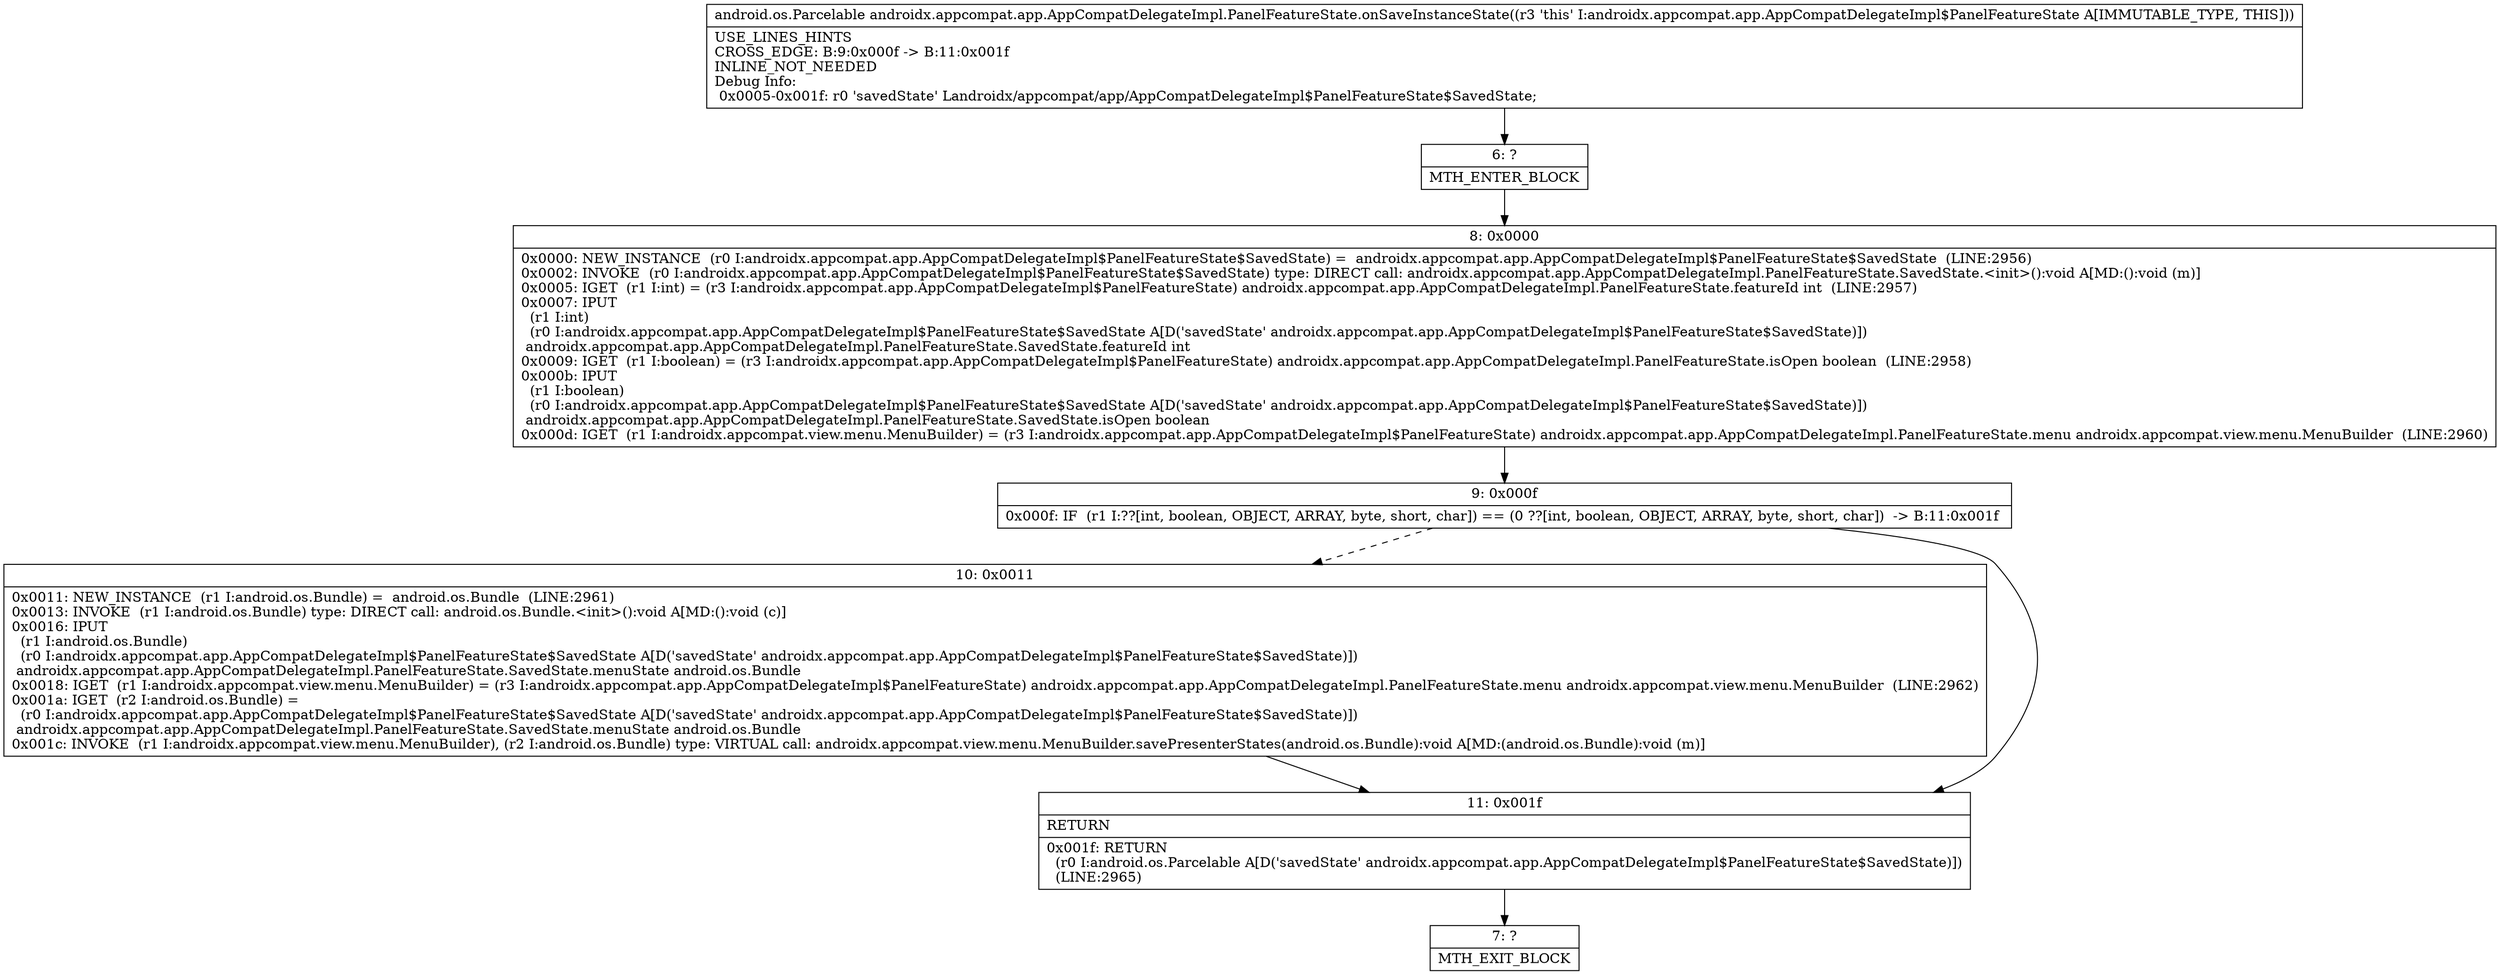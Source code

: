 digraph "CFG forandroidx.appcompat.app.AppCompatDelegateImpl.PanelFeatureState.onSaveInstanceState()Landroid\/os\/Parcelable;" {
Node_6 [shape=record,label="{6\:\ ?|MTH_ENTER_BLOCK\l}"];
Node_8 [shape=record,label="{8\:\ 0x0000|0x0000: NEW_INSTANCE  (r0 I:androidx.appcompat.app.AppCompatDelegateImpl$PanelFeatureState$SavedState) =  androidx.appcompat.app.AppCompatDelegateImpl$PanelFeatureState$SavedState  (LINE:2956)\l0x0002: INVOKE  (r0 I:androidx.appcompat.app.AppCompatDelegateImpl$PanelFeatureState$SavedState) type: DIRECT call: androidx.appcompat.app.AppCompatDelegateImpl.PanelFeatureState.SavedState.\<init\>():void A[MD:():void (m)]\l0x0005: IGET  (r1 I:int) = (r3 I:androidx.appcompat.app.AppCompatDelegateImpl$PanelFeatureState) androidx.appcompat.app.AppCompatDelegateImpl.PanelFeatureState.featureId int  (LINE:2957)\l0x0007: IPUT  \l  (r1 I:int)\l  (r0 I:androidx.appcompat.app.AppCompatDelegateImpl$PanelFeatureState$SavedState A[D('savedState' androidx.appcompat.app.AppCompatDelegateImpl$PanelFeatureState$SavedState)])\l androidx.appcompat.app.AppCompatDelegateImpl.PanelFeatureState.SavedState.featureId int \l0x0009: IGET  (r1 I:boolean) = (r3 I:androidx.appcompat.app.AppCompatDelegateImpl$PanelFeatureState) androidx.appcompat.app.AppCompatDelegateImpl.PanelFeatureState.isOpen boolean  (LINE:2958)\l0x000b: IPUT  \l  (r1 I:boolean)\l  (r0 I:androidx.appcompat.app.AppCompatDelegateImpl$PanelFeatureState$SavedState A[D('savedState' androidx.appcompat.app.AppCompatDelegateImpl$PanelFeatureState$SavedState)])\l androidx.appcompat.app.AppCompatDelegateImpl.PanelFeatureState.SavedState.isOpen boolean \l0x000d: IGET  (r1 I:androidx.appcompat.view.menu.MenuBuilder) = (r3 I:androidx.appcompat.app.AppCompatDelegateImpl$PanelFeatureState) androidx.appcompat.app.AppCompatDelegateImpl.PanelFeatureState.menu androidx.appcompat.view.menu.MenuBuilder  (LINE:2960)\l}"];
Node_9 [shape=record,label="{9\:\ 0x000f|0x000f: IF  (r1 I:??[int, boolean, OBJECT, ARRAY, byte, short, char]) == (0 ??[int, boolean, OBJECT, ARRAY, byte, short, char])  \-\> B:11:0x001f \l}"];
Node_10 [shape=record,label="{10\:\ 0x0011|0x0011: NEW_INSTANCE  (r1 I:android.os.Bundle) =  android.os.Bundle  (LINE:2961)\l0x0013: INVOKE  (r1 I:android.os.Bundle) type: DIRECT call: android.os.Bundle.\<init\>():void A[MD:():void (c)]\l0x0016: IPUT  \l  (r1 I:android.os.Bundle)\l  (r0 I:androidx.appcompat.app.AppCompatDelegateImpl$PanelFeatureState$SavedState A[D('savedState' androidx.appcompat.app.AppCompatDelegateImpl$PanelFeatureState$SavedState)])\l androidx.appcompat.app.AppCompatDelegateImpl.PanelFeatureState.SavedState.menuState android.os.Bundle \l0x0018: IGET  (r1 I:androidx.appcompat.view.menu.MenuBuilder) = (r3 I:androidx.appcompat.app.AppCompatDelegateImpl$PanelFeatureState) androidx.appcompat.app.AppCompatDelegateImpl.PanelFeatureState.menu androidx.appcompat.view.menu.MenuBuilder  (LINE:2962)\l0x001a: IGET  (r2 I:android.os.Bundle) = \l  (r0 I:androidx.appcompat.app.AppCompatDelegateImpl$PanelFeatureState$SavedState A[D('savedState' androidx.appcompat.app.AppCompatDelegateImpl$PanelFeatureState$SavedState)])\l androidx.appcompat.app.AppCompatDelegateImpl.PanelFeatureState.SavedState.menuState android.os.Bundle \l0x001c: INVOKE  (r1 I:androidx.appcompat.view.menu.MenuBuilder), (r2 I:android.os.Bundle) type: VIRTUAL call: androidx.appcompat.view.menu.MenuBuilder.savePresenterStates(android.os.Bundle):void A[MD:(android.os.Bundle):void (m)]\l}"];
Node_11 [shape=record,label="{11\:\ 0x001f|RETURN\l|0x001f: RETURN  \l  (r0 I:android.os.Parcelable A[D('savedState' androidx.appcompat.app.AppCompatDelegateImpl$PanelFeatureState$SavedState)])\l  (LINE:2965)\l}"];
Node_7 [shape=record,label="{7\:\ ?|MTH_EXIT_BLOCK\l}"];
MethodNode[shape=record,label="{android.os.Parcelable androidx.appcompat.app.AppCompatDelegateImpl.PanelFeatureState.onSaveInstanceState((r3 'this' I:androidx.appcompat.app.AppCompatDelegateImpl$PanelFeatureState A[IMMUTABLE_TYPE, THIS]))  | USE_LINES_HINTS\lCROSS_EDGE: B:9:0x000f \-\> B:11:0x001f\lINLINE_NOT_NEEDED\lDebug Info:\l  0x0005\-0x001f: r0 'savedState' Landroidx\/appcompat\/app\/AppCompatDelegateImpl$PanelFeatureState$SavedState;\l}"];
MethodNode -> Node_6;Node_6 -> Node_8;
Node_8 -> Node_9;
Node_9 -> Node_10[style=dashed];
Node_9 -> Node_11;
Node_10 -> Node_11;
Node_11 -> Node_7;
}


